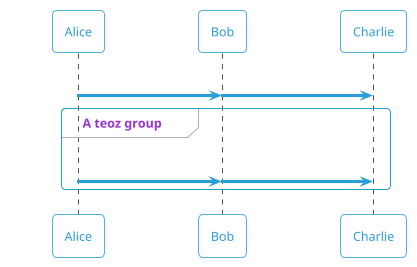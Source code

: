 ' Do not edit
' Theme Gallery
' autogenerated by script
'
@startuml
!theme cyborg-outline
!pragma teoz true
Alice -> Bob : hello
& Bob -> Charlie : hi
group A teoz group
Alice -> Bob : hello
& Bob -> Charlie : ha
end
@enduml
